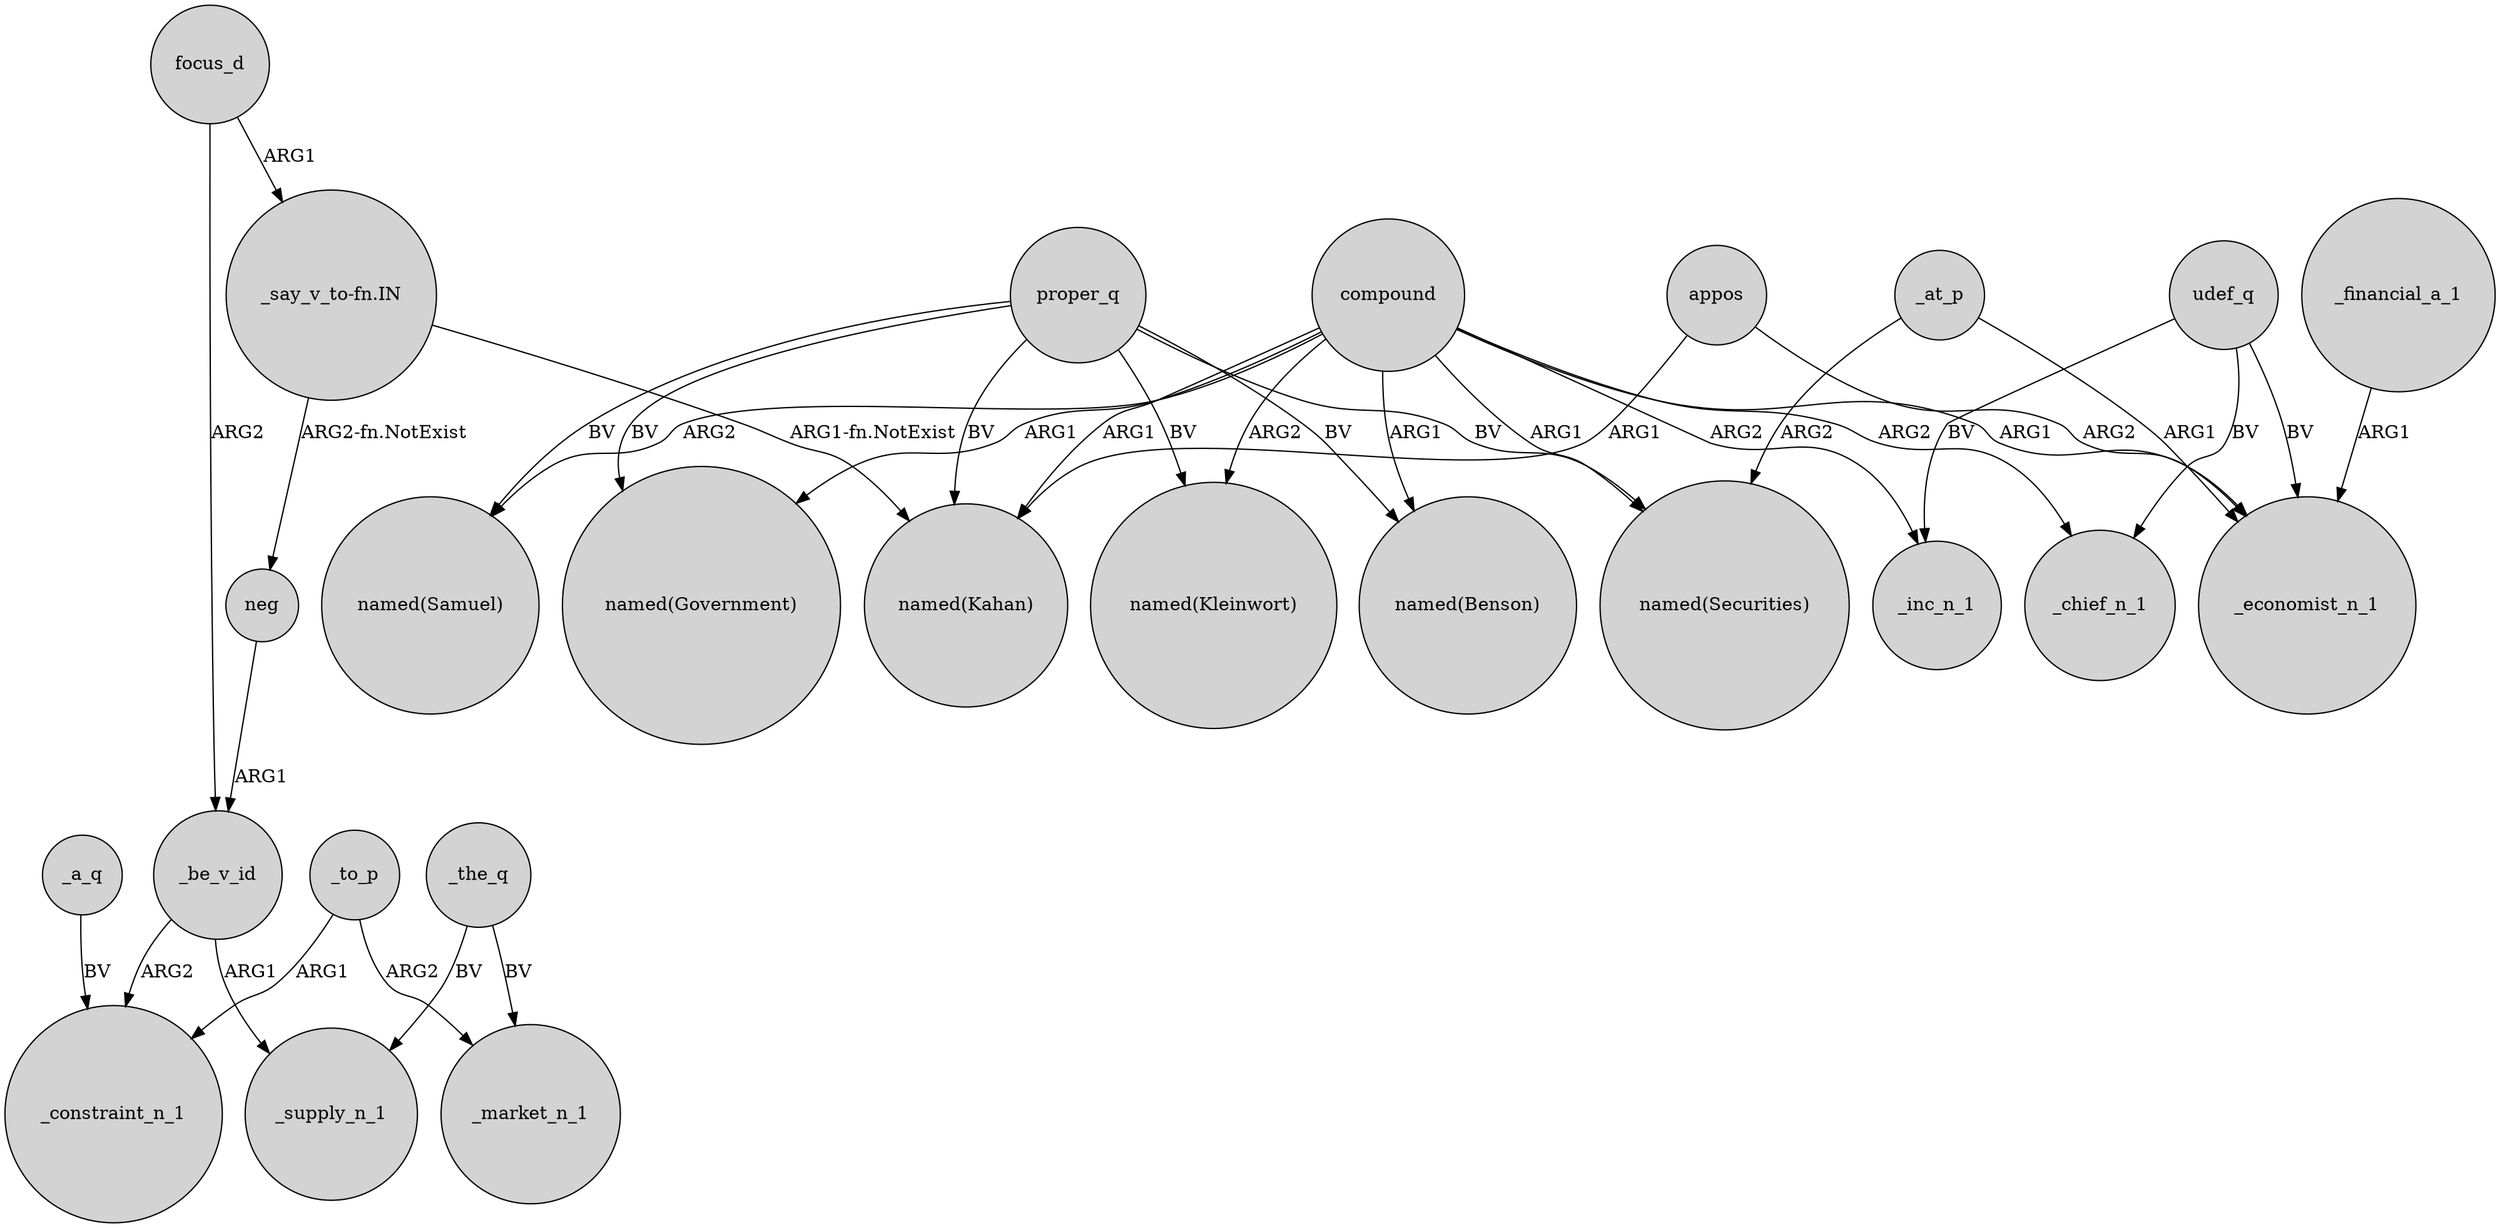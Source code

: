 digraph {
	node [shape=circle style=filled]
	focus_d -> _be_v_id [label=ARG2]
	proper_q -> "named(Benson)" [label=BV]
	udef_q -> _inc_n_1 [label=BV]
	_at_p -> "named(Securities)" [label=ARG2]
	proper_q -> "named(Government)" [label=BV]
	compound -> "named(Government)" [label=ARG1]
	_a_q -> _constraint_n_1 [label=BV]
	appos -> _economist_n_1 [label=ARG2]
	appos -> "named(Kahan)" [label=ARG1]
	udef_q -> _economist_n_1 [label=BV]
	compound -> "named(Kleinwort)" [label=ARG2]
	"_say_v_to-fn.IN" -> "named(Kahan)" [label="ARG1-fn.NotExist"]
	_financial_a_1 -> _economist_n_1 [label=ARG1]
	compound -> "named(Samuel)" [label=ARG2]
	compound -> _chief_n_1 [label=ARG2]
	proper_q -> "named(Kleinwort)" [label=BV]
	compound -> _economist_n_1 [label=ARG1]
	_to_p -> _market_n_1 [label=ARG2]
	_the_q -> _supply_n_1 [label=BV]
	_be_v_id -> _constraint_n_1 [label=ARG2]
	udef_q -> _chief_n_1 [label=BV]
	proper_q -> "named(Kahan)" [label=BV]
	_at_p -> _economist_n_1 [label=ARG1]
	proper_q -> "named(Securities)" [label=BV]
	compound -> "named(Benson)" [label=ARG1]
	neg -> _be_v_id [label=ARG1]
	proper_q -> "named(Samuel)" [label=BV]
	compound -> "named(Kahan)" [label=ARG1]
	_be_v_id -> _supply_n_1 [label=ARG1]
	_to_p -> _constraint_n_1 [label=ARG1]
	_the_q -> _market_n_1 [label=BV]
	"_say_v_to-fn.IN" -> neg [label="ARG2-fn.NotExist"]
	compound -> _inc_n_1 [label=ARG2]
	compound -> "named(Securities)" [label=ARG1]
	focus_d -> "_say_v_to-fn.IN" [label=ARG1]
}
